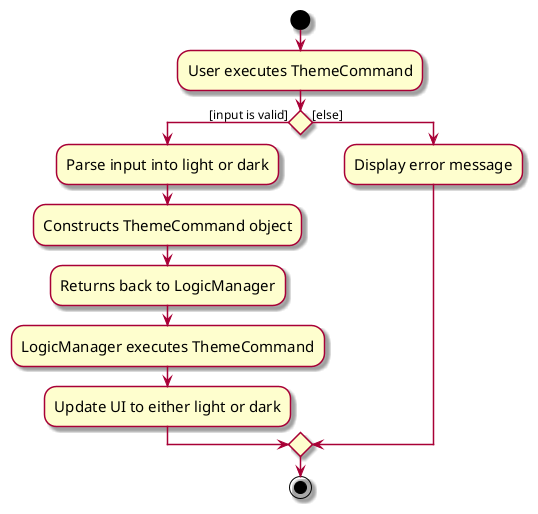 @startuml
skin rose
skinparam ActivityFontSize 15
skinparam ArrowFontSize 12
start
:User executes ThemeCommand;

'Since the beta syntax does not support placing the condition outside the
'diamond we place it as the true branch instead.

if () then ([input is valid])
    :Parse input into light or dark;
    :Constructs ThemeCommand object;
    :Returns back to LogicManager;
    :LogicManager executes ThemeCommand;
    :Update UI to either light or dark;
else ([else])
:Display error message;

endif
stop
@enduml
